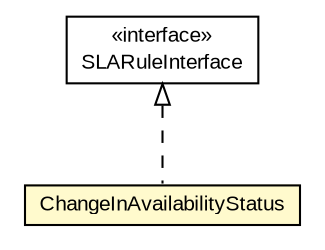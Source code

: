 #!/usr/local/bin/dot
#
# Class diagram 
# Generated by UMLGraph version R5_6-24-gf6e263 (http://www.umlgraph.org/)
#

digraph G {
	edge [fontname="arial",fontsize=10,labelfontname="arial",labelfontsize=10];
	node [fontname="arial",fontsize=10,shape=plaintext];
	nodesep=0.25;
	ranksep=0.5;
	// org.miloss.fgsms.plugins.sla.SLARuleInterface
	c215678 [label=<<table title="org.miloss.fgsms.plugins.sla.SLARuleInterface" border="0" cellborder="1" cellspacing="0" cellpadding="2" port="p" href="../../plugins/sla/SLARuleInterface.html">
		<tr><td><table border="0" cellspacing="0" cellpadding="1">
<tr><td align="center" balign="center"> &#171;interface&#187; </td></tr>
<tr><td align="center" balign="center"> SLARuleInterface </td></tr>
		</table></td></tr>
		</table>>, URL="../../plugins/sla/SLARuleInterface.html", fontname="arial", fontcolor="black", fontsize=10.0];
	// org.miloss.fgsms.sla.rules.ChangeInAvailabilityStatus
	c216493 [label=<<table title="org.miloss.fgsms.sla.rules.ChangeInAvailabilityStatus" border="0" cellborder="1" cellspacing="0" cellpadding="2" port="p" bgcolor="lemonChiffon" href="./ChangeInAvailabilityStatus.html">
		<tr><td><table border="0" cellspacing="0" cellpadding="1">
<tr><td align="center" balign="center"> ChangeInAvailabilityStatus </td></tr>
		</table></td></tr>
		</table>>, URL="./ChangeInAvailabilityStatus.html", fontname="arial", fontcolor="black", fontsize=10.0];
	//org.miloss.fgsms.sla.rules.ChangeInAvailabilityStatus implements org.miloss.fgsms.plugins.sla.SLARuleInterface
	c215678:p -> c216493:p [dir=back,arrowtail=empty,style=dashed];
}


